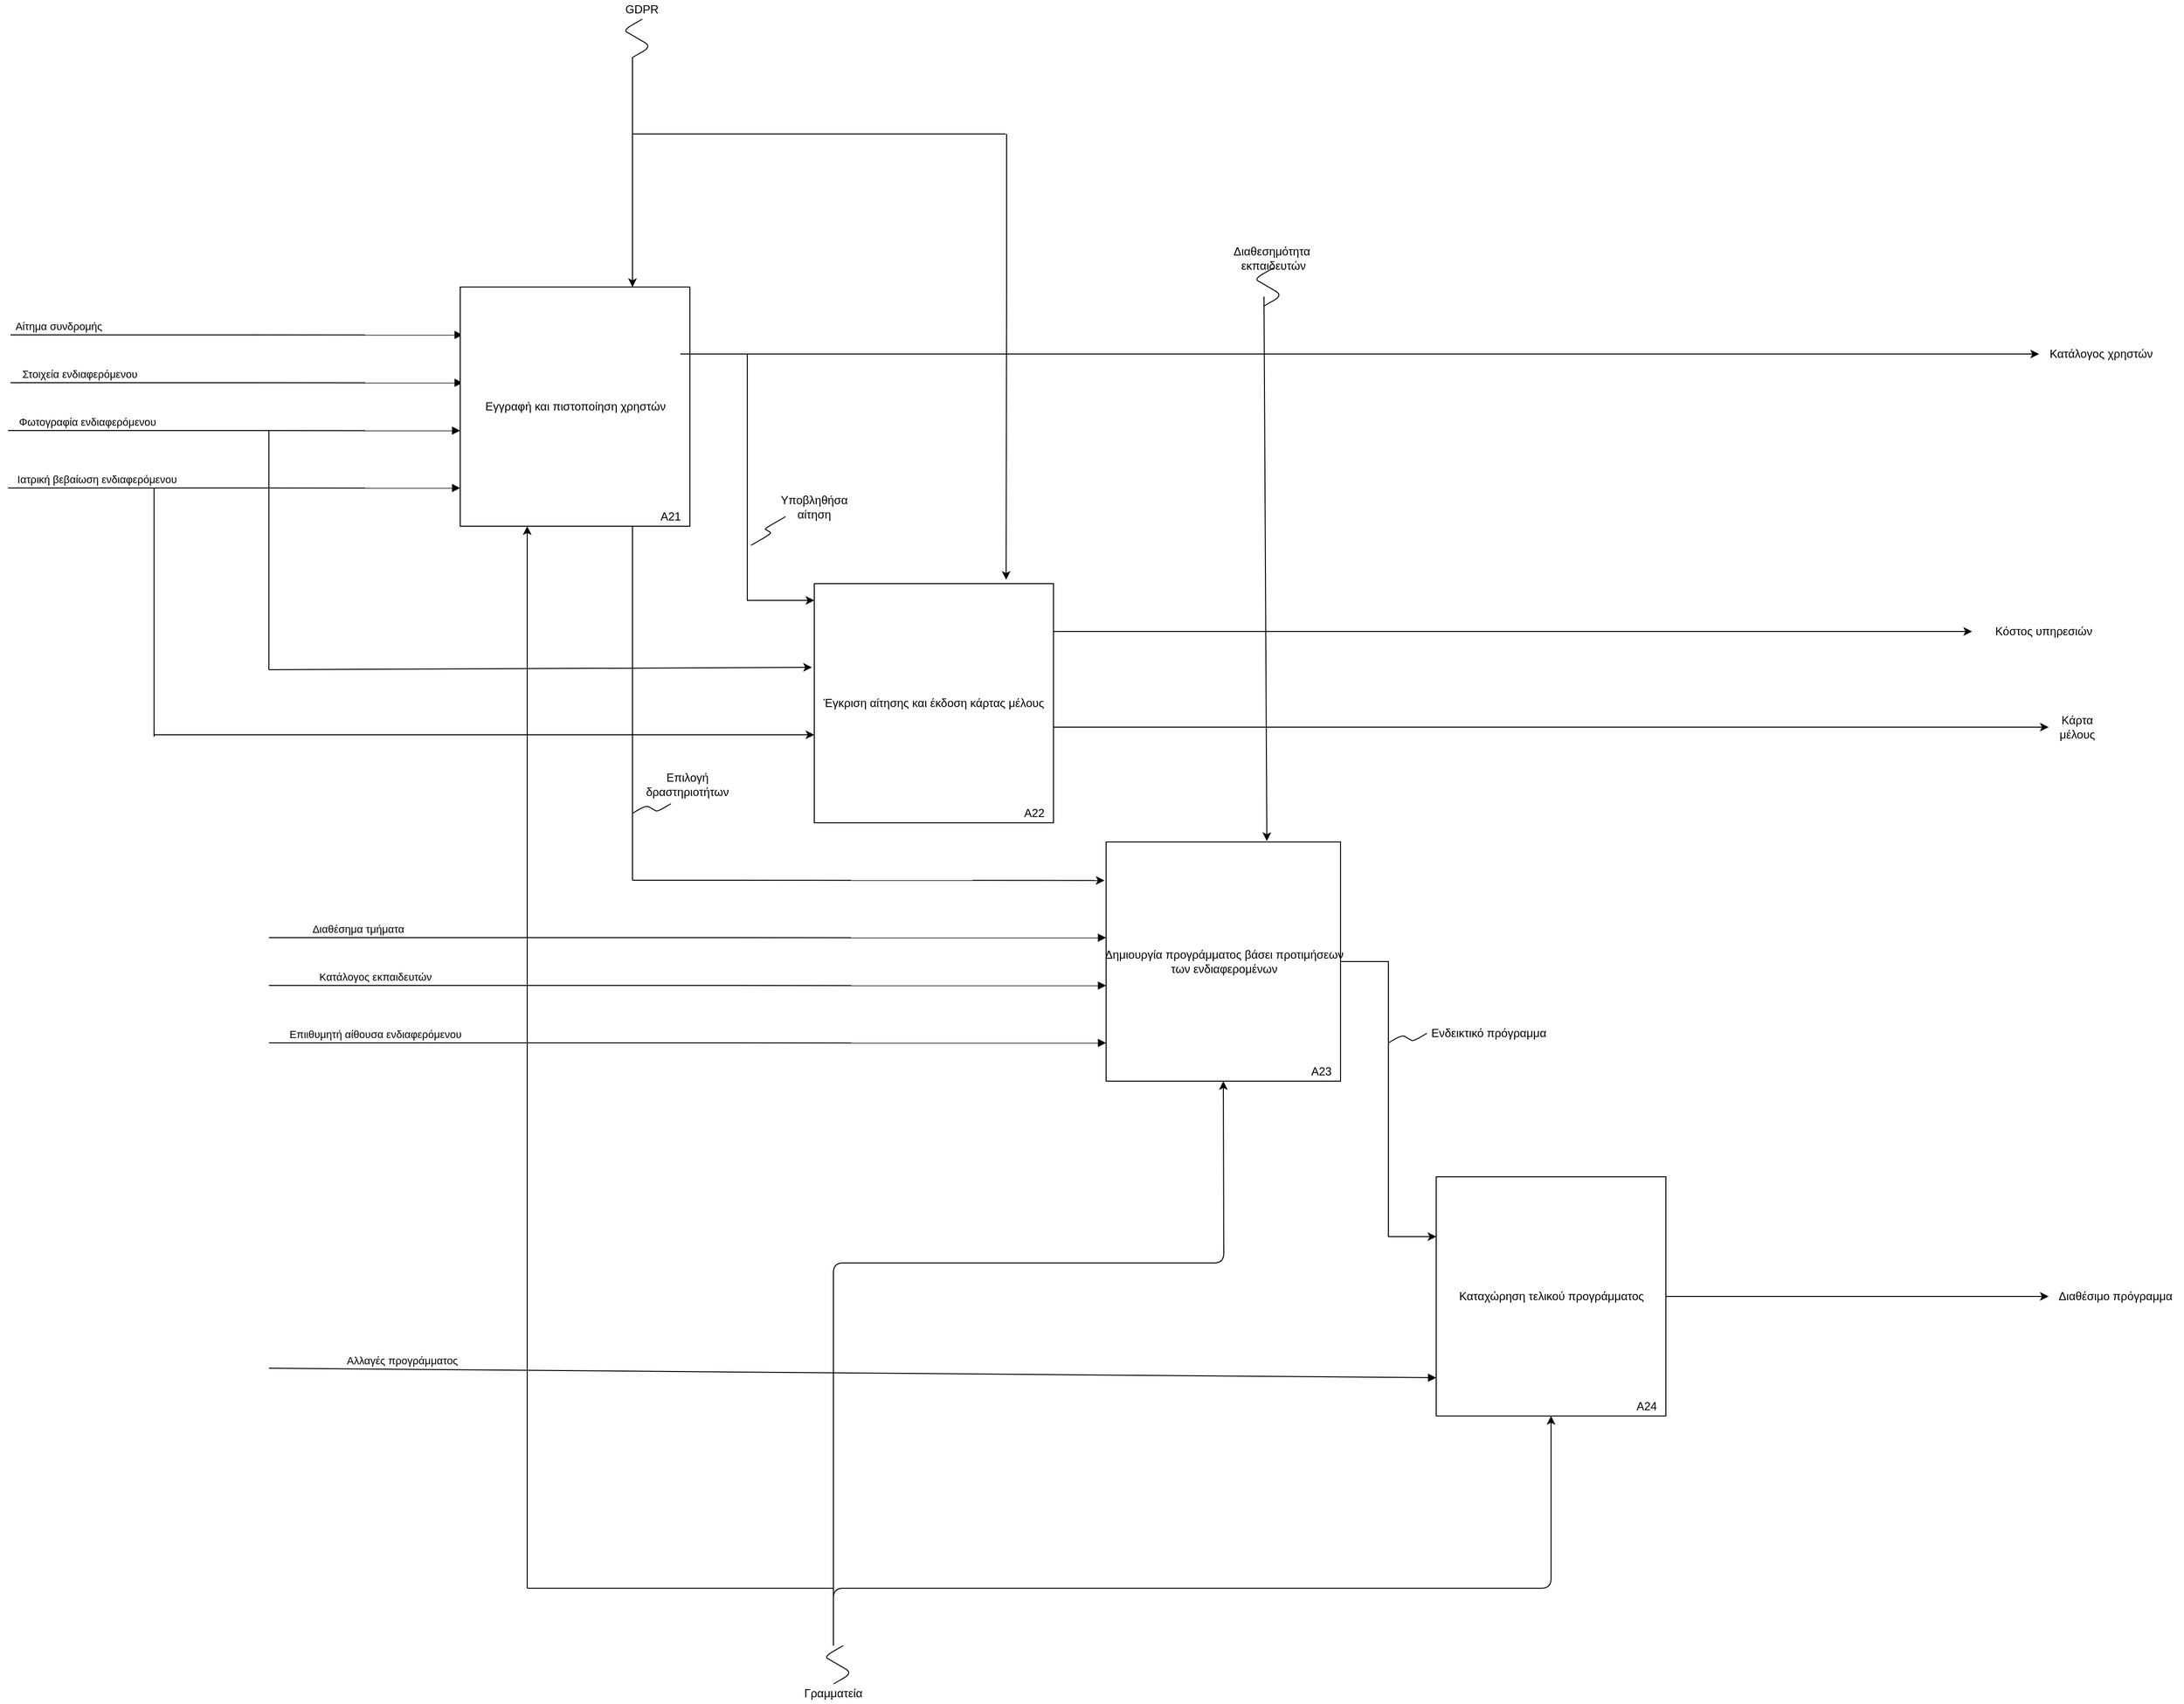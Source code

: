 <mxfile version="13.9.9" type="device"><diagram id="Wjft6YKn7nTSLUI4Vzxr" name="Page-1"><mxGraphModel dx="832" dy="1668" grid="1" gridSize="10" guides="1" tooltips="1" connect="1" arrows="1" fold="1" page="1" pageScale="1" pageWidth="850" pageHeight="1100" math="0" shadow="0"><root><mxCell id="0"/><mxCell id="1" parent="0"/><mxCell id="c6JRnwOTUGlU5876l0PT-2" value="Αίτημα συνδρομής" style="html=1;verticalAlign=bottom;endArrow=block;entryX=0.011;entryY=0.177;entryDx=0;entryDy=0;entryPerimeter=0;" parent="1" edge="1"><mxGeometry x="-0.788" width="80" relative="1" as="geometry"><mxPoint x="20" y="130" as="sourcePoint"/><mxPoint x="492.64" y="130.09" as="targetPoint"/><mxPoint as="offset"/></mxGeometry></mxCell><mxCell id="c6JRnwOTUGlU5876l0PT-3" value="Διαθέσημα τμήματα" style="html=1;verticalAlign=bottom;endArrow=block;entryX=0.011;entryY=0.177;entryDx=0;entryDy=0;entryPerimeter=0;" parent="1" edge="1"><mxGeometry x="-0.788" width="80" relative="1" as="geometry"><mxPoint x="290" y="760" as="sourcePoint"/><mxPoint x="1165" y="760.09" as="targetPoint"/><mxPoint as="offset"/></mxGeometry></mxCell><mxCell id="c6JRnwOTUGlU5876l0PT-4" value="Στοιχεία ενδιαφερόμενου" style="html=1;verticalAlign=bottom;endArrow=block;entryX=0.011;entryY=0.177;entryDx=0;entryDy=0;entryPerimeter=0;" parent="1" edge="1"><mxGeometry x="-0.693" width="80" relative="1" as="geometry"><mxPoint x="20.0" y="180" as="sourcePoint"/><mxPoint x="492.64" y="180.09" as="targetPoint"/><mxPoint as="offset"/></mxGeometry></mxCell><mxCell id="c6JRnwOTUGlU5876l0PT-5" value="Φωτογραφία ενδιαφερόμενου" style="html=1;verticalAlign=bottom;endArrow=block;entryX=0.011;entryY=0.177;entryDx=0;entryDy=0;entryPerimeter=0;" parent="1" edge="1"><mxGeometry x="-0.65" width="80" relative="1" as="geometry"><mxPoint x="17.36" y="230" as="sourcePoint"/><mxPoint x="490" y="230.09" as="targetPoint"/><mxPoint as="offset"/></mxGeometry></mxCell><mxCell id="c6JRnwOTUGlU5876l0PT-6" value="Ιατρική βεβαίωση ενδιαφερόμενου" style="html=1;verticalAlign=bottom;endArrow=block;entryX=0.011;entryY=0.177;entryDx=0;entryDy=0;entryPerimeter=0;" parent="1" edge="1"><mxGeometry x="-0.608" width="80" relative="1" as="geometry"><mxPoint x="17.36" y="290" as="sourcePoint"/><mxPoint x="490" y="290.09" as="targetPoint"/><mxPoint as="offset"/></mxGeometry></mxCell><mxCell id="c6JRnwOTUGlU5876l0PT-8" value="Αλλαγές προγράμματος" style="html=1;verticalAlign=bottom;endArrow=block;" parent="1" edge="1"><mxGeometry x="-0.771" width="80" relative="1" as="geometry"><mxPoint x="290" y="1210" as="sourcePoint"/><mxPoint x="1510" y="1220" as="targetPoint"/><mxPoint as="offset"/></mxGeometry></mxCell><mxCell id="c6JRnwOTUGlU5876l0PT-9" value="Κατάλογος εκπαιδευτών" style="html=1;verticalAlign=bottom;endArrow=block;entryX=0.011;entryY=0.177;entryDx=0;entryDy=0;entryPerimeter=0;" parent="1" edge="1"><mxGeometry x="-0.746" width="80" relative="1" as="geometry"><mxPoint x="290" y="810" as="sourcePoint"/><mxPoint x="1165" y="810.09" as="targetPoint"/><mxPoint as="offset"/></mxGeometry></mxCell><mxCell id="c6JRnwOTUGlU5876l0PT-11" value="Εγγραφή και πιστοποίηση χρηστών" style="html=1;" parent="1" vertex="1"><mxGeometry x="490" y="80" width="240" height="250" as="geometry"/></mxCell><mxCell id="c6JRnwOTUGlU5876l0PT-41" style="edgeStyle=orthogonalEdgeStyle;rounded=0;orthogonalLoop=1;jettySize=auto;html=1;entryX=0;entryY=0.25;entryDx=0;entryDy=0;" parent="1" source="c6JRnwOTUGlU5876l0PT-14" target="c6JRnwOTUGlU5876l0PT-15" edge="1"><mxGeometry relative="1" as="geometry"/></mxCell><mxCell id="c6JRnwOTUGlU5876l0PT-14" value="Δημιουργία προγράμματος βάσει προτιμήσεων&lt;br&gt;των ενδιαφερομένων" style="html=1;" parent="1" vertex="1"><mxGeometry x="1165" y="660" width="245" height="250" as="geometry"/></mxCell><mxCell id="c6JRnwOTUGlU5876l0PT-44" style="edgeStyle=orthogonalEdgeStyle;rounded=0;orthogonalLoop=1;jettySize=auto;html=1;" parent="1" source="c6JRnwOTUGlU5876l0PT-15" edge="1"><mxGeometry relative="1" as="geometry"><mxPoint x="2150" y="1135" as="targetPoint"/></mxGeometry></mxCell><mxCell id="c6JRnwOTUGlU5876l0PT-15" value="Καταχώρηση τελικού προγράμματος" style="html=1;" parent="1" vertex="1"><mxGeometry x="1510" y="1010" width="240" height="250" as="geometry"/></mxCell><mxCell id="c6JRnwOTUGlU5876l0PT-20" value="Κατάλογος χρηστών" style="text;html=1;strokeColor=none;fillColor=none;align=center;verticalAlign=middle;whiteSpace=wrap;rounded=0;" parent="1" vertex="1"><mxGeometry x="2145" y="140" width="120" height="20" as="geometry"/></mxCell><mxCell id="c6JRnwOTUGlU5876l0PT-21" value="Κόστος υπηρεσιών" style="text;html=1;strokeColor=none;fillColor=none;align=center;verticalAlign=middle;whiteSpace=wrap;rounded=0;" parent="1" vertex="1"><mxGeometry x="2080" y="430" width="130" height="20" as="geometry"/></mxCell><mxCell id="c6JRnwOTUGlU5876l0PT-26" value="Επιλογή δραστηριοτήτων" style="text;html=1;strokeColor=none;fillColor=none;align=center;verticalAlign=middle;whiteSpace=wrap;rounded=0;" parent="1" vertex="1"><mxGeometry x="680" y="590" width="95" height="20" as="geometry"/></mxCell><mxCell id="c6JRnwOTUGlU5876l0PT-27" value="" style="edgeStyle=isometricEdgeStyle;endArrow=none;html=1;" parent="1" edge="1"><mxGeometry width="50" height="100" relative="1" as="geometry"><mxPoint x="670.0" y="630" as="sourcePoint"/><mxPoint x="710.28" y="620" as="targetPoint"/></mxGeometry></mxCell><mxCell id="c6JRnwOTUGlU5876l0PT-29" value="" style="endArrow=classic;html=1;entryX=0.75;entryY=0;entryDx=0;entryDy=0;" parent="1" target="c6JRnwOTUGlU5876l0PT-11" edge="1"><mxGeometry width="50" height="50" relative="1" as="geometry"><mxPoint x="670" y="-160" as="sourcePoint"/><mxPoint x="1030" y="180" as="targetPoint"/></mxGeometry></mxCell><mxCell id="c6JRnwOTUGlU5876l0PT-30" value="GDPR" style="text;html=1;strokeColor=none;fillColor=none;align=center;verticalAlign=middle;whiteSpace=wrap;rounded=0;" parent="1" vertex="1"><mxGeometry x="660" y="-220" width="40" height="20" as="geometry"/></mxCell><mxCell id="c6JRnwOTUGlU5876l0PT-31" value="" style="endArrow=classic;html=1;" parent="1" edge="1"><mxGeometry width="50" height="50" relative="1" as="geometry"><mxPoint x="1330" y="90" as="sourcePoint"/><mxPoint x="1333" y="659" as="targetPoint"/></mxGeometry></mxCell><mxCell id="c6JRnwOTUGlU5876l0PT-32" value="Διαθεσημότητα&amp;nbsp;&lt;br&gt;εκπαιδευτών" style="text;html=1;strokeColor=none;fillColor=none;align=center;verticalAlign=middle;whiteSpace=wrap;rounded=0;" parent="1" vertex="1"><mxGeometry x="1320" y="40" width="40" height="20" as="geometry"/></mxCell><mxCell id="c6JRnwOTUGlU5876l0PT-33" value="" style="edgeStyle=isometricEdgeStyle;endArrow=none;html=1;" parent="1" edge="1"><mxGeometry width="50" height="100" relative="1" as="geometry"><mxPoint x="1329.72" y="100" as="sourcePoint"/><mxPoint x="1339.86" y="60" as="targetPoint"/></mxGeometry></mxCell><mxCell id="c6JRnwOTUGlU5876l0PT-34" value="" style="edgeStyle=isometricEdgeStyle;endArrow=none;html=1;" parent="1" edge="1"><mxGeometry width="50" height="100" relative="1" as="geometry"><mxPoint x="670.14" y="-160" as="sourcePoint"/><mxPoint x="680.28" y="-200" as="targetPoint"/></mxGeometry></mxCell><mxCell id="c6JRnwOTUGlU5876l0PT-35" value="Γραμματεία" style="text;html=1;strokeColor=none;fillColor=none;align=center;verticalAlign=middle;whiteSpace=wrap;rounded=0;" parent="1" vertex="1"><mxGeometry x="860" y="1540" width="40" height="20" as="geometry"/></mxCell><mxCell id="c6JRnwOTUGlU5876l0PT-36" value="" style="edgeStyle=isometricEdgeStyle;endArrow=none;html=1;" parent="1" edge="1"><mxGeometry width="50" height="100" relative="1" as="geometry"><mxPoint x="880.14" y="1540" as="sourcePoint"/><mxPoint x="890.28" y="1500" as="targetPoint"/></mxGeometry></mxCell><mxCell id="c6JRnwOTUGlU5876l0PT-37" value="" style="endArrow=classic;html=1;" parent="1" edge="1"><mxGeometry width="50" height="50" relative="1" as="geometry"><mxPoint x="560" y="1440" as="sourcePoint"/><mxPoint x="560" y="330" as="targetPoint"/></mxGeometry></mxCell><mxCell id="c6JRnwOTUGlU5876l0PT-42" value="" style="edgeStyle=isometricEdgeStyle;endArrow=none;html=1;" parent="1" edge="1"><mxGeometry width="50" height="100" relative="1" as="geometry"><mxPoint x="1460.0" y="870" as="sourcePoint"/><mxPoint x="1500.28" y="860" as="targetPoint"/></mxGeometry></mxCell><mxCell id="c6JRnwOTUGlU5876l0PT-43" value="Ενδεικτικό πρόγραμμα" style="text;html=1;strokeColor=none;fillColor=none;align=center;verticalAlign=middle;whiteSpace=wrap;rounded=0;" parent="1" vertex="1"><mxGeometry x="1500" y="850" width="130" height="20" as="geometry"/></mxCell><mxCell id="c6JRnwOTUGlU5876l0PT-45" value="Διαθέσιμο πρόγραμμα" style="text;html=1;strokeColor=none;fillColor=none;align=center;verticalAlign=middle;whiteSpace=wrap;rounded=0;" parent="1" vertex="1"><mxGeometry x="2150" y="1125" width="140" height="20" as="geometry"/></mxCell><mxCell id="c6JRnwOTUGlU5876l0PT-46" value="Α21" style="text;html=1;strokeColor=none;fillColor=none;align=center;verticalAlign=middle;whiteSpace=wrap;rounded=0;" parent="1" vertex="1"><mxGeometry x="690" y="310" width="40" height="20" as="geometry"/></mxCell><mxCell id="c6JRnwOTUGlU5876l0PT-48" value="Α23" style="text;html=1;strokeColor=none;fillColor=none;align=center;verticalAlign=middle;whiteSpace=wrap;rounded=0;" parent="1" vertex="1"><mxGeometry x="1370" y="890" width="40" height="20" as="geometry"/></mxCell><mxCell id="c6JRnwOTUGlU5876l0PT-50" value="Α24" style="text;html=1;strokeColor=none;fillColor=none;align=center;verticalAlign=middle;whiteSpace=wrap;rounded=0;" parent="1" vertex="1"><mxGeometry x="1710" y="1240" width="40" height="20" as="geometry"/></mxCell><mxCell id="c6JRnwOTUGlU5876l0PT-51" value="" style="endArrow=classic;html=1;entryX=0.5;entryY=1;entryDx=0;entryDy=0;" parent="1" target="c6JRnwOTUGlU5876l0PT-14" edge="1"><mxGeometry width="50" height="50" relative="1" as="geometry"><mxPoint x="880" y="1500" as="sourcePoint"/><mxPoint x="1000" y="1100" as="targetPoint"/><Array as="points"><mxPoint x="880" y="1100"/><mxPoint x="1288" y="1100"/></Array></mxGeometry></mxCell><mxCell id="c6JRnwOTUGlU5876l0PT-52" value="" style="endArrow=classic;html=1;entryX=0.5;entryY=1;entryDx=0;entryDy=0;" parent="1" target="c6JRnwOTUGlU5876l0PT-15" edge="1"><mxGeometry width="50" height="50" relative="1" as="geometry"><mxPoint x="880" y="1500" as="sourcePoint"/><mxPoint x="1130" y="1140" as="targetPoint"/><Array as="points"><mxPoint x="880" y="1440"/><mxPoint x="1630" y="1440"/></Array></mxGeometry></mxCell><mxCell id="dRT7CdY_IgJP7pjMQVsD-1" value="Επιιθυμητή αίθουσα ενδιαφερόμενου" style="html=1;verticalAlign=bottom;endArrow=block;entryX=0.011;entryY=0.177;entryDx=0;entryDy=0;entryPerimeter=0;" parent="1" edge="1"><mxGeometry x="-0.746" width="80" relative="1" as="geometry"><mxPoint x="290" y="870" as="sourcePoint"/><mxPoint x="1165.0" y="870.09" as="targetPoint"/><mxPoint as="offset"/></mxGeometry></mxCell><mxCell id="dnik9NIG2UavDGN8aDU3-3" value="" style="endArrow=none;html=1;" parent="1" edge="1"><mxGeometry width="50" height="50" relative="1" as="geometry"><mxPoint x="560" y="1440" as="sourcePoint"/><mxPoint x="880" y="1440" as="targetPoint"/></mxGeometry></mxCell><mxCell id="dnik9NIG2UavDGN8aDU3-4" value="" style="endArrow=none;html=1;entryX=0.75;entryY=1;entryDx=0;entryDy=0;" parent="1" target="c6JRnwOTUGlU5876l0PT-11" edge="1"><mxGeometry width="50" height="50" relative="1" as="geometry"><mxPoint x="670" y="700" as="sourcePoint"/><mxPoint x="700" y="400" as="targetPoint"/></mxGeometry></mxCell><mxCell id="dnik9NIG2UavDGN8aDU3-5" value="" style="endArrow=classic;html=1;entryX=-0.007;entryY=0.161;entryDx=0;entryDy=0;entryPerimeter=0;" parent="1" target="c6JRnwOTUGlU5876l0PT-14" edge="1"><mxGeometry width="50" height="50" relative="1" as="geometry"><mxPoint x="670" y="700" as="sourcePoint"/><mxPoint x="720" y="650" as="targetPoint"/><Array as="points"><mxPoint x="670" y="700"/></Array></mxGeometry></mxCell><mxCell id="dnik9NIG2UavDGN8aDU3-7" value="" style="endArrow=classic;html=1;" parent="1" edge="1"><mxGeometry width="50" height="50" relative="1" as="geometry"><mxPoint x="730" y="150" as="sourcePoint"/><mxPoint x="2140" y="150" as="targetPoint"/></mxGeometry></mxCell><mxCell id="dnik9NIG2UavDGN8aDU3-8" value="" style="endArrow=classic;html=1;" parent="1" edge="1"><mxGeometry width="50" height="50" relative="1" as="geometry"><mxPoint x="1110" y="440" as="sourcePoint"/><mxPoint x="2070" y="440" as="targetPoint"/><Array as="points"><mxPoint x="1590" y="440"/></Array></mxGeometry></mxCell><mxCell id="dnik9NIG2UavDGN8aDU3-11" value="Έγκριση αίτησης και έκδοση κάρτας μέλους" style="whiteSpace=wrap;html=1;aspect=fixed;" parent="1" vertex="1"><mxGeometry x="860" y="390" width="250" height="250" as="geometry"/></mxCell><mxCell id="dnik9NIG2UavDGN8aDU3-15" style="edgeStyle=orthogonalEdgeStyle;rounded=0;orthogonalLoop=1;jettySize=auto;html=1;entryX=0;entryY=0.25;entryDx=0;entryDy=0;" parent="1" edge="1"><mxGeometry relative="1" as="geometry"><Array as="points"><mxPoint x="790" y="150"/><mxPoint x="790" y="407"/></Array><mxPoint x="720" y="150" as="sourcePoint"/><mxPoint x="860" y="407.5" as="targetPoint"/></mxGeometry></mxCell><mxCell id="dnik9NIG2UavDGN8aDU3-16" value="" style="edgeStyle=isometricEdgeStyle;endArrow=none;html=1;" parent="1" edge="1"><mxGeometry width="50" height="100" relative="1" as="geometry"><mxPoint x="793.8" y="350" as="sourcePoint"/><mxPoint x="830" y="320" as="targetPoint"/></mxGeometry></mxCell><mxCell id="dnik9NIG2UavDGN8aDU3-17" value="Υποβληθήσα αίτηση" style="text;html=1;strokeColor=none;fillColor=none;align=center;verticalAlign=middle;whiteSpace=wrap;rounded=0;" parent="1" vertex="1"><mxGeometry x="840" y="300" width="40" height="20" as="geometry"/></mxCell><mxCell id="dnik9NIG2UavDGN8aDU3-19" value="" style="endArrow=none;html=1;" parent="1" edge="1"><mxGeometry width="50" height="50" relative="1" as="geometry"><mxPoint x="290" y="480" as="sourcePoint"/><mxPoint x="290" y="230" as="targetPoint"/></mxGeometry></mxCell><mxCell id="dnik9NIG2UavDGN8aDU3-20" value="" style="endArrow=classic;html=1;entryX=-0.01;entryY=0.35;entryDx=0;entryDy=0;entryPerimeter=0;" parent="1" target="dnik9NIG2UavDGN8aDU3-11" edge="1"><mxGeometry width="50" height="50" relative="1" as="geometry"><mxPoint x="290" y="480" as="sourcePoint"/><mxPoint x="340" y="430" as="targetPoint"/></mxGeometry></mxCell><mxCell id="dnik9NIG2UavDGN8aDU3-21" value="" style="endArrow=classic;html=1;entryX=-0.01;entryY=0.35;entryDx=0;entryDy=0;entryPerimeter=0;" parent="1" edge="1"><mxGeometry width="50" height="50" relative="1" as="geometry"><mxPoint x="170" y="548" as="sourcePoint"/><mxPoint x="860" y="548" as="targetPoint"/></mxGeometry></mxCell><mxCell id="dnik9NIG2UavDGN8aDU3-22" value="" style="endArrow=none;html=1;" parent="1" edge="1"><mxGeometry width="50" height="50" relative="1" as="geometry"><mxPoint x="170" y="550" as="sourcePoint"/><mxPoint x="170" y="290" as="targetPoint"/></mxGeometry></mxCell><mxCell id="dnik9NIG2UavDGN8aDU3-23" value="" style="endArrow=classic;html=1;" parent="1" edge="1"><mxGeometry width="50" height="50" relative="1" as="geometry"><mxPoint x="1110" y="540" as="sourcePoint"/><mxPoint x="2150" y="540" as="targetPoint"/></mxGeometry></mxCell><mxCell id="dnik9NIG2UavDGN8aDU3-24" value="Κάρτα μέλους" style="text;html=1;strokeColor=none;fillColor=none;align=center;verticalAlign=middle;whiteSpace=wrap;rounded=0;" parent="1" vertex="1"><mxGeometry x="2160" y="530" width="40" height="20" as="geometry"/></mxCell><mxCell id="dnik9NIG2UavDGN8aDU3-26" value="Α22" style="text;html=1;strokeColor=none;fillColor=none;align=center;verticalAlign=middle;whiteSpace=wrap;rounded=0;" parent="1" vertex="1"><mxGeometry x="1070" y="620" width="40" height="20" as="geometry"/></mxCell><mxCell id="dnik9NIG2UavDGN8aDU3-27" value="" style="endArrow=none;html=1;" parent="1" edge="1"><mxGeometry width="50" height="50" relative="1" as="geometry"><mxPoint x="670" y="-80" as="sourcePoint"/><mxPoint x="1060" y="-80" as="targetPoint"/></mxGeometry></mxCell><mxCell id="dnik9NIG2UavDGN8aDU3-28" value="" style="endArrow=classic;html=1;entryX=0.802;entryY=-0.016;entryDx=0;entryDy=0;entryPerimeter=0;" parent="1" target="dnik9NIG2UavDGN8aDU3-11" edge="1"><mxGeometry width="50" height="50" relative="1" as="geometry"><mxPoint x="1061" y="-80" as="sourcePoint"/><mxPoint x="1110" y="-100" as="targetPoint"/><Array as="points"><mxPoint x="1061" y="90"/></Array></mxGeometry></mxCell></root></mxGraphModel></diagram></mxfile>